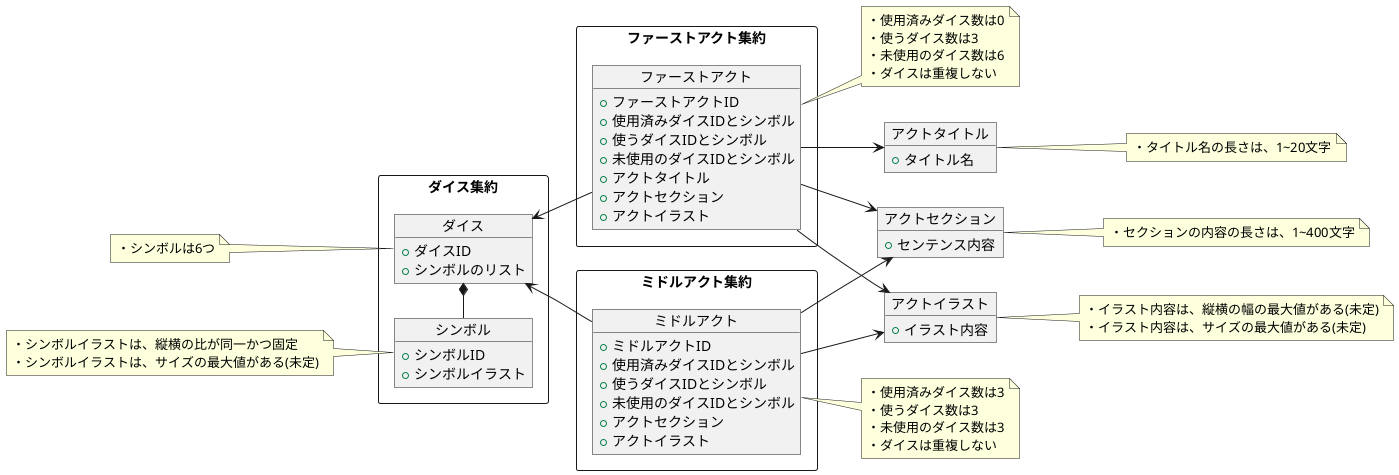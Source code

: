 @startuml FirstAct

left to right direction

rectangle ファーストアクト集約 {
    object ファーストアクト
}

object ファーストアクト {
    + ファーストアクトID
    + 使用済みダイスIDとシンボル
    + 使うダイスIDとシンボル
    + 未使用のダイスIDとシンボル
    + アクトタイトル
    + アクトセクション
    + アクトイラスト
}

note right of ファーストアクト
・使用済みダイス数は0
・使うダイス数は3
・未使用のダイス数は6
・ダイスは重複しない
end note

rectangle ミドルアクト集約 {
    object ミドルアクト
}

object ミドルアクト {
    + ミドルアクトID
    + 使用済みダイスIDとシンボル
    + 使うダイスIDとシンボル
    + 未使用のダイスIDとシンボル
    + アクトセクション
    + アクトイラスト
}

note right of ミドルアクト
・使用済みダイス数は3
・使うダイス数は3
・未使用のダイス数は3
・ダイスは重複しない
end note

object アクトタイトル {
    + タイトル名
}
ファーストアクト --> アクトタイトル
note right of アクトタイトル
・タイトル名の長さは、1~20文字
end note

object アクトセクション {
    + センテンス内容
}
ファーストアクト --> アクトセクション
ミドルアクト --> アクトセクション
note right of アクトセクション
・セクションの内容の長さは、1~400文字
end note

object アクトイラスト {
    + イラスト内容
}
ファーストアクト --> アクトイラスト
ミドルアクト --> アクトイラスト
note right of アクトイラスト
・イラスト内容は、縦横の幅の最大値がある(未定)
・イラスト内容は、サイズの最大値がある(未定)
end note

rectangle ダイス集約 {
    object ダイス
    object シンボル
    ファーストアクト -up-> ダイス
    ミドルアクト -up-> ダイス
    シンボル -left-* ダイス
}

object ダイス {
    + ダイスID
    + シンボルのリスト
}

note left of ダイス 
・シンボルは6つ
end note

object シンボル {
    + シンボルID
    + シンボルイラスト
}

note left of シンボル
・シンボルイラストは、縦横の比が同一かつ固定
・シンボルイラストは、サイズの最大値がある(未定)
end note

@enduml